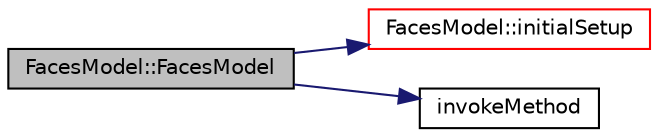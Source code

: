 digraph "FacesModel::FacesModel"
{
 // LATEX_PDF_SIZE
  edge [fontname="Helvetica",fontsize="10",labelfontname="Helvetica",labelfontsize="10"];
  node [fontname="Helvetica",fontsize="10",shape=record];
  rankdir="LR";
  Node1 [label="FacesModel::FacesModel",height=0.2,width=0.4,color="black", fillcolor="grey75", style="filled", fontcolor="black",tooltip=" "];
  Node1 -> Node2 [color="midnightblue",fontsize="10",style="solid",fontname="Helvetica"];
  Node2 [label="FacesModel::initialSetup",height=0.2,width=0.4,color="red", fillcolor="white", style="filled",URL="$class_faces_model.html#a397143db6743bbc319539a24817bba61",tooltip=" "];
  Node1 -> Node6 [color="midnightblue",fontsize="10",style="solid",fontname="Helvetica"];
  Node6 [label="invokeMethod",height=0.2,width=0.4,color="black", fillcolor="white", style="filled",URL="$function__wrappers_8hpp.html#a490d527749f8c569a8c39e5a9f90f898",tooltip=" "];
}

